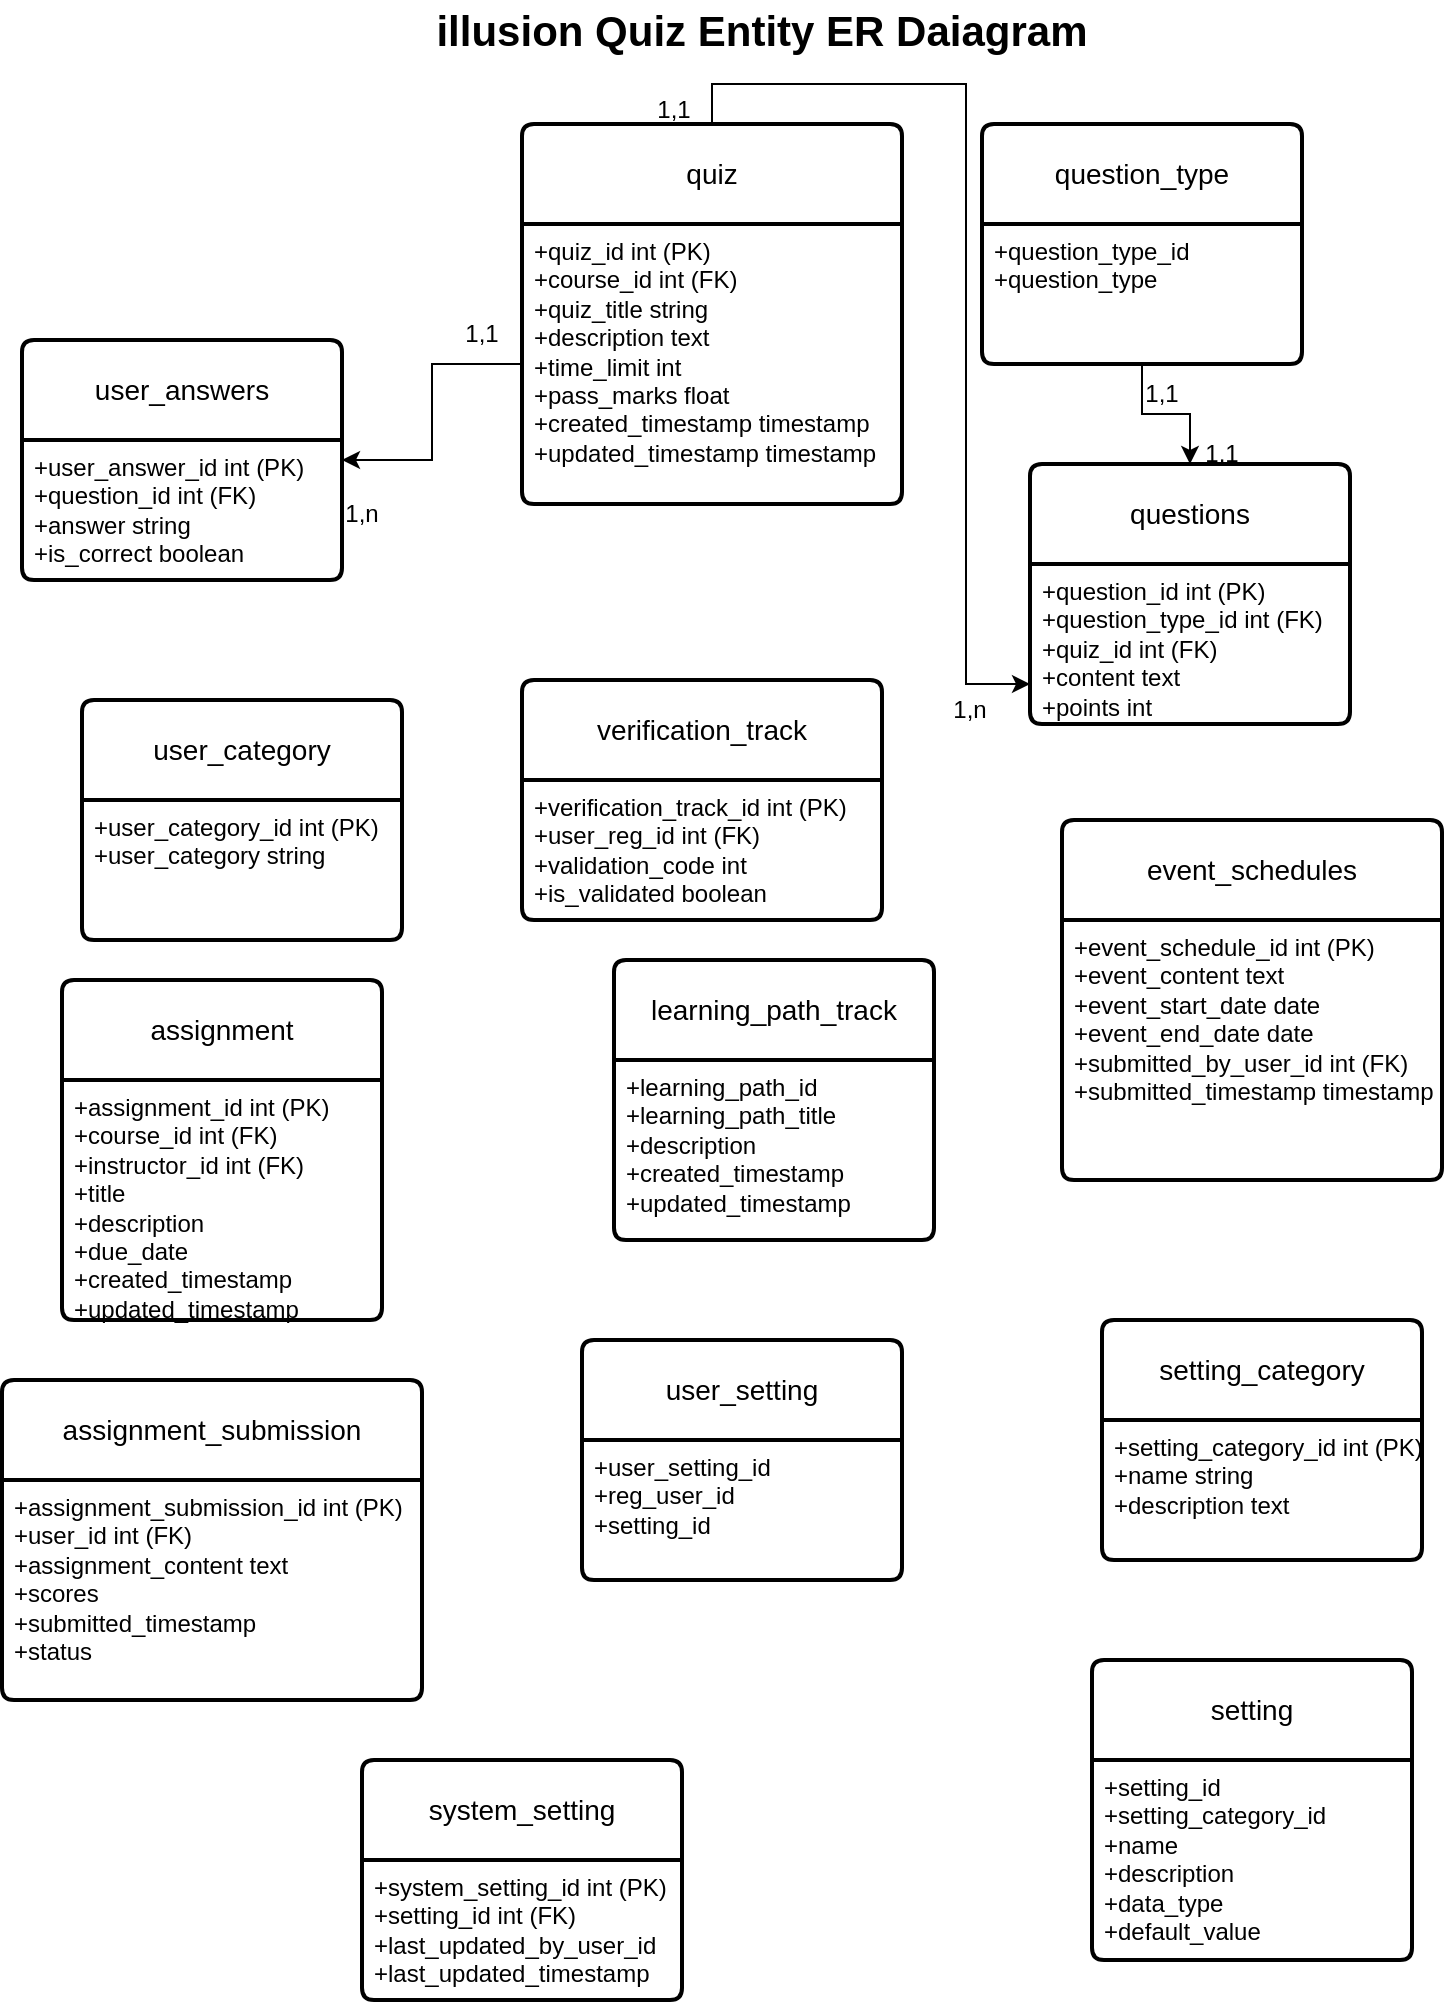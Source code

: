 <mxfile version="24.7.13">
  <diagram name="Page-1" id="C7r5LwFWmYZCgO60yh39">
    <mxGraphModel dx="880" dy="483" grid="1" gridSize="10" guides="1" tooltips="1" connect="1" arrows="1" fold="1" page="1" pageScale="1" pageWidth="850" pageHeight="1100" math="0" shadow="0">
      <root>
        <mxCell id="0" />
        <mxCell id="1" parent="0" />
        <mxCell id="QAZkDA_mCbFP6sMs8N5--9" value="illusion Quiz Entity ER Daiagram" style="text;html=1;align=center;verticalAlign=middle;whiteSpace=wrap;rounded=0;fontStyle=1;fontSize=21;" vertex="1" parent="1">
          <mxGeometry x="230" y="10" width="420" height="30" as="geometry" />
        </mxCell>
        <mxCell id="QAZkDA_mCbFP6sMs8N5--23" value="user_category" style="swimlane;childLayout=stackLayout;horizontal=1;startSize=50;horizontalStack=0;rounded=1;fontSize=14;fontStyle=0;strokeWidth=2;resizeParent=0;resizeLast=1;shadow=0;dashed=0;align=center;arcSize=4;whiteSpace=wrap;html=1;" vertex="1" parent="1">
          <mxGeometry x="100" y="360" width="160" height="120" as="geometry" />
        </mxCell>
        <mxCell id="QAZkDA_mCbFP6sMs8N5--24" value="+user_category_id int (PK)&lt;br&gt;+user_category string" style="align=left;strokeColor=none;fillColor=none;spacingLeft=4;fontSize=12;verticalAlign=top;resizable=0;rotatable=0;part=1;html=1;" vertex="1" parent="QAZkDA_mCbFP6sMs8N5--23">
          <mxGeometry y="50" width="160" height="70" as="geometry" />
        </mxCell>
        <mxCell id="QAZkDA_mCbFP6sMs8N5--27" value="verification_track" style="swimlane;childLayout=stackLayout;horizontal=1;startSize=50;horizontalStack=0;rounded=1;fontSize=14;fontStyle=0;strokeWidth=2;resizeParent=0;resizeLast=1;shadow=0;dashed=0;align=center;arcSize=4;whiteSpace=wrap;html=1;" vertex="1" parent="1">
          <mxGeometry x="320" y="350" width="180" height="120" as="geometry" />
        </mxCell>
        <mxCell id="QAZkDA_mCbFP6sMs8N5--28" value="+verification_track_id int (PK)&lt;br&gt;+user_reg_id int (FK)&lt;br&gt;&lt;div&gt;+validation_code int&lt;br&gt;&lt;/div&gt;&lt;div&gt;+is_validated boolean &lt;br&gt;&lt;/div&gt;" style="align=left;strokeColor=none;fillColor=none;spacingLeft=4;fontSize=12;verticalAlign=top;resizable=0;rotatable=0;part=1;html=1;" vertex="1" parent="QAZkDA_mCbFP6sMs8N5--27">
          <mxGeometry y="50" width="180" height="70" as="geometry" />
        </mxCell>
        <mxCell id="QAZkDA_mCbFP6sMs8N5--31" value="learning_path_track" style="swimlane;childLayout=stackLayout;horizontal=1;startSize=50;horizontalStack=0;rounded=1;fontSize=14;fontStyle=0;strokeWidth=2;resizeParent=0;resizeLast=1;shadow=0;dashed=0;align=center;arcSize=4;whiteSpace=wrap;html=1;" vertex="1" parent="1">
          <mxGeometry x="366" y="490" width="160" height="140" as="geometry" />
        </mxCell>
        <mxCell id="QAZkDA_mCbFP6sMs8N5--32" value="+learning_path_id&lt;br&gt;+learning_path_title&lt;br&gt;&lt;div&gt;+description&lt;/div&gt;&lt;div&gt;+created_timestamp&lt;/div&gt;&lt;div&gt;+updated_timestamp&lt;br&gt;&lt;/div&gt;" style="align=left;strokeColor=none;fillColor=none;spacingLeft=4;fontSize=12;verticalAlign=top;resizable=0;rotatable=0;part=1;html=1;" vertex="1" parent="QAZkDA_mCbFP6sMs8N5--31">
          <mxGeometry y="50" width="160" height="90" as="geometry" />
        </mxCell>
        <mxCell id="QAZkDA_mCbFP6sMs8N5--34" value="assignment" style="swimlane;childLayout=stackLayout;horizontal=1;startSize=50;horizontalStack=0;rounded=1;fontSize=14;fontStyle=0;strokeWidth=2;resizeParent=0;resizeLast=1;shadow=0;dashed=0;align=center;arcSize=4;whiteSpace=wrap;html=1;" vertex="1" parent="1">
          <mxGeometry x="90" y="500" width="160" height="170" as="geometry" />
        </mxCell>
        <mxCell id="QAZkDA_mCbFP6sMs8N5--35" value="+assignment_id int (PK)&lt;br&gt;+course_id int (FK)&lt;br&gt;&lt;div&gt;+instructor_id int (FK)&lt;/div&gt;&lt;div&gt;+title&lt;/div&gt;&lt;div&gt;+description&lt;/div&gt;&lt;div&gt;+due_date&lt;/div&gt;&lt;div&gt;+created_timestamp&lt;/div&gt;&lt;div&gt;+updated_timestamp&lt;br&gt;&lt;/div&gt;" style="align=left;strokeColor=none;fillColor=none;spacingLeft=4;fontSize=12;verticalAlign=top;resizable=0;rotatable=0;part=1;html=1;" vertex="1" parent="QAZkDA_mCbFP6sMs8N5--34">
          <mxGeometry y="50" width="160" height="120" as="geometry" />
        </mxCell>
        <mxCell id="QAZkDA_mCbFP6sMs8N5--37" value="assignment_submission" style="swimlane;childLayout=stackLayout;horizontal=1;startSize=50;horizontalStack=0;rounded=1;fontSize=14;fontStyle=0;strokeWidth=2;resizeParent=0;resizeLast=1;shadow=0;dashed=0;align=center;arcSize=4;whiteSpace=wrap;html=1;" vertex="1" parent="1">
          <mxGeometry x="60" y="700" width="210" height="160" as="geometry" />
        </mxCell>
        <mxCell id="QAZkDA_mCbFP6sMs8N5--38" value="+assignment_submission_id int (PK)&lt;br&gt;+user_id int (FK)&lt;br&gt;&lt;div&gt;+assignment_content text&lt;/div&gt;&lt;div&gt;+scores&lt;/div&gt;&lt;div&gt;+submitted_timestamp&lt;/div&gt;&lt;div&gt;+status&lt;br&gt;&lt;/div&gt;" style="align=left;strokeColor=none;fillColor=none;spacingLeft=4;fontSize=12;verticalAlign=top;resizable=0;rotatable=0;part=1;html=1;" vertex="1" parent="QAZkDA_mCbFP6sMs8N5--37">
          <mxGeometry y="50" width="210" height="110" as="geometry" />
        </mxCell>
        <mxCell id="QAZkDA_mCbFP6sMs8N5--39" value="event_schedules" style="swimlane;childLayout=stackLayout;horizontal=1;startSize=50;horizontalStack=0;rounded=1;fontSize=14;fontStyle=0;strokeWidth=2;resizeParent=0;resizeLast=1;shadow=0;dashed=0;align=center;arcSize=4;whiteSpace=wrap;html=1;" vertex="1" parent="1">
          <mxGeometry x="590" y="420" width="190" height="180" as="geometry" />
        </mxCell>
        <mxCell id="QAZkDA_mCbFP6sMs8N5--40" value="+event_schedule_id int (PK)&lt;br&gt;+event_content text&lt;br&gt;&lt;div&gt;+event_start_date date&lt;br&gt;&lt;/div&gt;&lt;div&gt;+event_end_date date&lt;br&gt;&lt;/div&gt;&lt;div&gt;+submitted_by_user_id int (FK)&lt;br&gt;&lt;/div&gt;&lt;div&gt;+submitted_timestamp timestamp&lt;br&gt;&lt;/div&gt;" style="align=left;strokeColor=none;fillColor=none;spacingLeft=4;fontSize=12;verticalAlign=top;resizable=0;rotatable=0;part=1;html=1;" vertex="1" parent="QAZkDA_mCbFP6sMs8N5--39">
          <mxGeometry y="50" width="190" height="130" as="geometry" />
        </mxCell>
        <mxCell id="QAZkDA_mCbFP6sMs8N5--41" value="setting_category" style="swimlane;childLayout=stackLayout;horizontal=1;startSize=50;horizontalStack=0;rounded=1;fontSize=14;fontStyle=0;strokeWidth=2;resizeParent=0;resizeLast=1;shadow=0;dashed=0;align=center;arcSize=4;whiteSpace=wrap;html=1;" vertex="1" parent="1">
          <mxGeometry x="610" y="670" width="160" height="120" as="geometry" />
        </mxCell>
        <mxCell id="QAZkDA_mCbFP6sMs8N5--42" value="+setting_category_id int (PK)&lt;br&gt;+name string&lt;br&gt;+description text" style="align=left;strokeColor=none;fillColor=none;spacingLeft=4;fontSize=12;verticalAlign=top;resizable=0;rotatable=0;part=1;html=1;" vertex="1" parent="QAZkDA_mCbFP6sMs8N5--41">
          <mxGeometry y="50" width="160" height="70" as="geometry" />
        </mxCell>
        <mxCell id="QAZkDA_mCbFP6sMs8N5--14" style="edgeStyle=orthogonalEdgeStyle;rounded=0;orthogonalLoop=1;jettySize=auto;html=1;exitX=0.5;exitY=0;exitDx=0;exitDy=0;entryX=0;entryY=0.75;entryDx=0;entryDy=0;" edge="1" parent="1" source="QAZkDA_mCbFP6sMs8N5--1" target="QAZkDA_mCbFP6sMs8N5--6">
          <mxGeometry relative="1" as="geometry" />
        </mxCell>
        <mxCell id="QAZkDA_mCbFP6sMs8N5--1" value="quiz" style="swimlane;childLayout=stackLayout;horizontal=1;startSize=50;horizontalStack=0;rounded=1;fontSize=14;fontStyle=0;strokeWidth=2;resizeParent=0;resizeLast=1;shadow=0;dashed=0;align=center;arcSize=4;whiteSpace=wrap;html=1;" vertex="1" parent="1">
          <mxGeometry x="320" y="72" width="190" height="190" as="geometry" />
        </mxCell>
        <mxCell id="QAZkDA_mCbFP6sMs8N5--2" value="+quiz_id int (PK)&lt;br&gt;+course_id int (FK)&lt;br&gt;&lt;div&gt;+quiz_title string&lt;br&gt;&lt;/div&gt;&lt;div&gt;+description text&lt;br&gt;&lt;/div&gt;&lt;div&gt;+time_limit int&lt;br&gt;&lt;/div&gt;&lt;div&gt;+pass_marks float&lt;br&gt;&lt;/div&gt;&lt;div&gt;+created_timestamp timestamp &lt;br&gt;&lt;/div&gt;&lt;div&gt;+updated_timestamp timestamp&lt;br&gt;&lt;/div&gt;" style="align=left;strokeColor=none;fillColor=none;spacingLeft=4;fontSize=12;verticalAlign=top;resizable=0;rotatable=0;part=1;html=1;" vertex="1" parent="QAZkDA_mCbFP6sMs8N5--1">
          <mxGeometry y="50" width="190" height="140" as="geometry" />
        </mxCell>
        <mxCell id="QAZkDA_mCbFP6sMs8N5--3" value="question_type" style="swimlane;childLayout=stackLayout;horizontal=1;startSize=50;horizontalStack=0;rounded=1;fontSize=14;fontStyle=0;strokeWidth=2;resizeParent=0;resizeLast=1;shadow=0;dashed=0;align=center;arcSize=4;whiteSpace=wrap;html=1;" vertex="1" parent="1">
          <mxGeometry x="550" y="72" width="160" height="120" as="geometry" />
        </mxCell>
        <mxCell id="QAZkDA_mCbFP6sMs8N5--4" value="+question_type_id&lt;br&gt;+question_type" style="align=left;strokeColor=none;fillColor=none;spacingLeft=4;fontSize=12;verticalAlign=top;resizable=0;rotatable=0;part=1;html=1;" vertex="1" parent="QAZkDA_mCbFP6sMs8N5--3">
          <mxGeometry y="50" width="160" height="70" as="geometry" />
        </mxCell>
        <mxCell id="QAZkDA_mCbFP6sMs8N5--5" value="questions" style="swimlane;childLayout=stackLayout;horizontal=1;startSize=50;horizontalStack=0;rounded=1;fontSize=14;fontStyle=0;strokeWidth=2;resizeParent=0;resizeLast=1;shadow=0;dashed=0;align=center;arcSize=4;whiteSpace=wrap;html=1;" vertex="1" parent="1">
          <mxGeometry x="574" y="242" width="160" height="130" as="geometry" />
        </mxCell>
        <mxCell id="QAZkDA_mCbFP6sMs8N5--6" value="+question_id int (PK)&lt;br&gt;+question_type_id int (FK)&lt;br&gt;&lt;div&gt;+quiz_id int (FK)&lt;/div&gt;&lt;div&gt;+content text&lt;/div&gt;&lt;div&gt;+points int &lt;br&gt;&lt;/div&gt;&lt;div&gt;&lt;br&gt;&lt;/div&gt;" style="align=left;strokeColor=none;fillColor=none;spacingLeft=4;fontSize=12;verticalAlign=top;resizable=0;rotatable=0;part=1;html=1;" vertex="1" parent="QAZkDA_mCbFP6sMs8N5--5">
          <mxGeometry y="50" width="160" height="80" as="geometry" />
        </mxCell>
        <mxCell id="QAZkDA_mCbFP6sMs8N5--7" value="user_answers" style="swimlane;childLayout=stackLayout;horizontal=1;startSize=50;horizontalStack=0;rounded=1;fontSize=14;fontStyle=0;strokeWidth=2;resizeParent=0;resizeLast=1;shadow=0;dashed=0;align=center;arcSize=4;whiteSpace=wrap;html=1;" vertex="1" parent="1">
          <mxGeometry x="70" y="180" width="160" height="120" as="geometry" />
        </mxCell>
        <mxCell id="QAZkDA_mCbFP6sMs8N5--8" value="+user_answer_id int (PK)&lt;br&gt;+question_id int (FK)&lt;br&gt;&lt;div&gt;+answer string&lt;/div&gt;&lt;div&gt;+is_correct boolean&lt;br&gt;&lt;/div&gt;" style="align=left;strokeColor=none;fillColor=none;spacingLeft=4;fontSize=12;verticalAlign=top;resizable=0;rotatable=0;part=1;html=1;" vertex="1" parent="QAZkDA_mCbFP6sMs8N5--7">
          <mxGeometry y="50" width="160" height="70" as="geometry" />
        </mxCell>
        <mxCell id="QAZkDA_mCbFP6sMs8N5--10" style="edgeStyle=orthogonalEdgeStyle;rounded=0;orthogonalLoop=1;jettySize=auto;html=1;entryX=0.5;entryY=0;entryDx=0;entryDy=0;" edge="1" parent="1" source="QAZkDA_mCbFP6sMs8N5--4" target="QAZkDA_mCbFP6sMs8N5--5">
          <mxGeometry relative="1" as="geometry" />
        </mxCell>
        <mxCell id="QAZkDA_mCbFP6sMs8N5--11" value="1,1" style="text;html=1;align=center;verticalAlign=middle;whiteSpace=wrap;rounded=0;" vertex="1" parent="1">
          <mxGeometry x="610" y="192" width="60" height="30" as="geometry" />
        </mxCell>
        <mxCell id="QAZkDA_mCbFP6sMs8N5--12" value="1,1" style="text;html=1;align=center;verticalAlign=middle;whiteSpace=wrap;rounded=0;" vertex="1" parent="1">
          <mxGeometry x="640" y="222" width="60" height="30" as="geometry" />
        </mxCell>
        <mxCell id="QAZkDA_mCbFP6sMs8N5--15" value="1,1" style="text;html=1;align=center;verticalAlign=middle;whiteSpace=wrap;rounded=0;" vertex="1" parent="1">
          <mxGeometry x="366" y="50" width="60" height="30" as="geometry" />
        </mxCell>
        <mxCell id="QAZkDA_mCbFP6sMs8N5--18" value="1,n" style="text;html=1;align=center;verticalAlign=middle;whiteSpace=wrap;rounded=0;" vertex="1" parent="1">
          <mxGeometry x="514" y="350" width="60" height="30" as="geometry" />
        </mxCell>
        <mxCell id="QAZkDA_mCbFP6sMs8N5--19" style="edgeStyle=orthogonalEdgeStyle;rounded=0;orthogonalLoop=1;jettySize=auto;html=1;entryX=1;entryY=0.5;entryDx=0;entryDy=0;" edge="1" parent="1" source="QAZkDA_mCbFP6sMs8N5--2" target="QAZkDA_mCbFP6sMs8N5--7">
          <mxGeometry relative="1" as="geometry" />
        </mxCell>
        <mxCell id="QAZkDA_mCbFP6sMs8N5--20" value="1,1" style="text;html=1;align=center;verticalAlign=middle;whiteSpace=wrap;rounded=0;" vertex="1" parent="1">
          <mxGeometry x="270" y="162" width="60" height="30" as="geometry" />
        </mxCell>
        <mxCell id="QAZkDA_mCbFP6sMs8N5--21" value="1,n" style="text;html=1;align=center;verticalAlign=middle;whiteSpace=wrap;rounded=0;" vertex="1" parent="1">
          <mxGeometry x="210" y="252" width="60" height="30" as="geometry" />
        </mxCell>
        <mxCell id="QAZkDA_mCbFP6sMs8N5--45" value="setting" style="swimlane;childLayout=stackLayout;horizontal=1;startSize=50;horizontalStack=0;rounded=1;fontSize=14;fontStyle=0;strokeWidth=2;resizeParent=0;resizeLast=1;shadow=0;dashed=0;align=center;arcSize=4;whiteSpace=wrap;html=1;" vertex="1" parent="1">
          <mxGeometry x="605" y="840" width="160" height="150" as="geometry" />
        </mxCell>
        <mxCell id="QAZkDA_mCbFP6sMs8N5--46" value="+setting_id&lt;br&gt;+setting_category_id&lt;br&gt;&lt;div&gt;+name&lt;/div&gt;&lt;div&gt;+description&lt;/div&gt;&lt;div&gt;+data_type&lt;/div&gt;&lt;div&gt;+default_value&lt;br&gt;&lt;/div&gt;" style="align=left;strokeColor=none;fillColor=none;spacingLeft=4;fontSize=12;verticalAlign=top;resizable=0;rotatable=0;part=1;html=1;" vertex="1" parent="QAZkDA_mCbFP6sMs8N5--45">
          <mxGeometry y="50" width="160" height="100" as="geometry" />
        </mxCell>
        <mxCell id="QAZkDA_mCbFP6sMs8N5--47" value="user_setting" style="swimlane;childLayout=stackLayout;horizontal=1;startSize=50;horizontalStack=0;rounded=1;fontSize=14;fontStyle=0;strokeWidth=2;resizeParent=0;resizeLast=1;shadow=0;dashed=0;align=center;arcSize=4;whiteSpace=wrap;html=1;" vertex="1" parent="1">
          <mxGeometry x="350" y="680" width="160" height="120" as="geometry" />
        </mxCell>
        <mxCell id="QAZkDA_mCbFP6sMs8N5--48" value="+user_setting_id&lt;br&gt;+reg_user_id&lt;br&gt;+setting_id" style="align=left;strokeColor=none;fillColor=none;spacingLeft=4;fontSize=12;verticalAlign=top;resizable=0;rotatable=0;part=1;html=1;" vertex="1" parent="QAZkDA_mCbFP6sMs8N5--47">
          <mxGeometry y="50" width="160" height="70" as="geometry" />
        </mxCell>
        <mxCell id="QAZkDA_mCbFP6sMs8N5--51" value="system_setting" style="swimlane;childLayout=stackLayout;horizontal=1;startSize=50;horizontalStack=0;rounded=1;fontSize=14;fontStyle=0;strokeWidth=2;resizeParent=0;resizeLast=1;shadow=0;dashed=0;align=center;arcSize=4;whiteSpace=wrap;html=1;" vertex="1" parent="1">
          <mxGeometry x="240" y="890" width="160" height="120" as="geometry" />
        </mxCell>
        <mxCell id="QAZkDA_mCbFP6sMs8N5--52" value="+system_setting_id int (PK)&lt;br&gt;+setting_id int (FK)&lt;br&gt;&lt;div&gt;+last_updated_by_user_id&lt;/div&gt;&lt;div&gt;+last_updated_timestamp &lt;br&gt;&lt;/div&gt;" style="align=left;strokeColor=none;fillColor=none;spacingLeft=4;fontSize=12;verticalAlign=top;resizable=0;rotatable=0;part=1;html=1;" vertex="1" parent="QAZkDA_mCbFP6sMs8N5--51">
          <mxGeometry y="50" width="160" height="70" as="geometry" />
        </mxCell>
      </root>
    </mxGraphModel>
  </diagram>
</mxfile>
